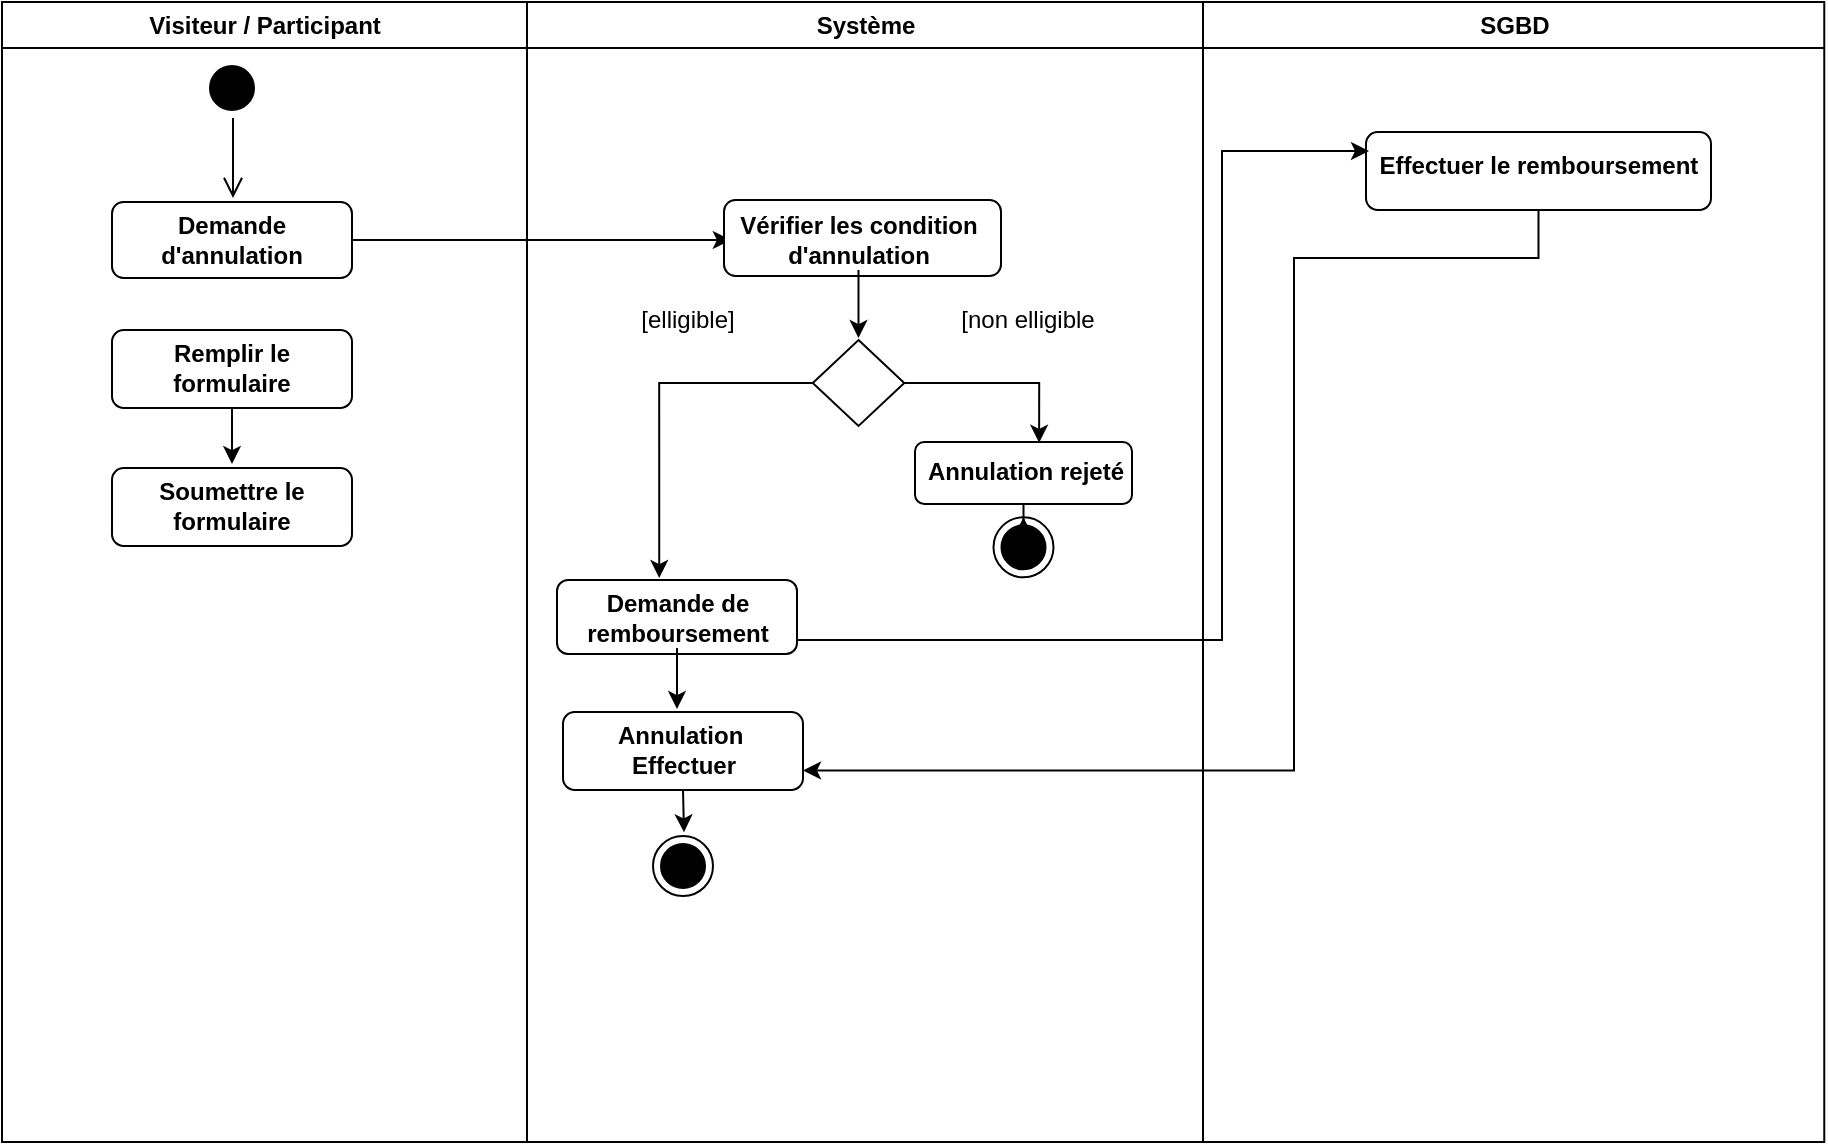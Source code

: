 <mxfile version="26.2.14">
  <diagram name="Page-1" id="e7e014a7-5840-1c2e-5031-d8a46d1fe8dd">
    <mxGraphModel dx="1039" dy="623" grid="0" gridSize="10" guides="1" tooltips="1" connect="1" arrows="1" fold="1" page="1" pageScale="1" pageWidth="1169" pageHeight="826" background="none" math="0" shadow="0">
      <root>
        <mxCell id="0" />
        <mxCell id="1" parent="0" />
        <mxCell id="LyZk9FM3aCZYYO_AvAmw-41" value="Visiteur / Participant" style="swimlane;whiteSpace=wrap;movable=1;resizable=1;rotatable=1;deletable=1;editable=1;locked=0;connectable=1;" vertex="1" parent="1">
          <mxGeometry x="135" y="58" width="262.5" height="570" as="geometry" />
        </mxCell>
        <mxCell id="LyZk9FM3aCZYYO_AvAmw-42" value="" style="ellipse;shape=startState;fillColor=#000000;strokeColor=#000000;" vertex="1" parent="LyZk9FM3aCZYYO_AvAmw-41">
          <mxGeometry x="100" y="28" width="30" height="30" as="geometry" />
        </mxCell>
        <mxCell id="LyZk9FM3aCZYYO_AvAmw-43" value="" style="edgeStyle=elbowEdgeStyle;elbow=horizontal;verticalAlign=bottom;endArrow=open;endSize=8;strokeColor=#000000;endFill=1;rounded=0" edge="1" parent="LyZk9FM3aCZYYO_AvAmw-41" source="LyZk9FM3aCZYYO_AvAmw-42">
          <mxGeometry x="100" y="40" as="geometry">
            <mxPoint x="115.5" y="98" as="targetPoint" />
          </mxGeometry>
        </mxCell>
        <mxCell id="LyZk9FM3aCZYYO_AvAmw-44" style="edgeStyle=orthogonalEdgeStyle;rounded=0;orthogonalLoop=1;jettySize=auto;html=1;" edge="1" parent="LyZk9FM3aCZYYO_AvAmw-41" source="LyZk9FM3aCZYYO_AvAmw-45">
          <mxGeometry relative="1" as="geometry">
            <mxPoint x="364.417" y="119" as="targetPoint" />
          </mxGeometry>
        </mxCell>
        <mxCell id="LyZk9FM3aCZYYO_AvAmw-45" value="" style="rounded=1;whiteSpace=wrap;html=1;" vertex="1" parent="LyZk9FM3aCZYYO_AvAmw-41">
          <mxGeometry x="55" y="100" width="120" height="38" as="geometry" />
        </mxCell>
        <mxCell id="LyZk9FM3aCZYYO_AvAmw-46" value="&lt;b&gt;Demande d&#39;annulation&lt;/b&gt;" style="text;html=1;align=center;verticalAlign=middle;whiteSpace=wrap;rounded=0;" vertex="1" parent="LyZk9FM3aCZYYO_AvAmw-41">
          <mxGeometry x="85" y="104" width="60" height="30" as="geometry" />
        </mxCell>
        <mxCell id="LyZk9FM3aCZYYO_AvAmw-47" style="edgeStyle=orthogonalEdgeStyle;rounded=0;orthogonalLoop=1;jettySize=auto;html=1;" edge="1" parent="LyZk9FM3aCZYYO_AvAmw-41" source="LyZk9FM3aCZYYO_AvAmw-48">
          <mxGeometry relative="1" as="geometry">
            <mxPoint x="115" y="231.005" as="targetPoint" />
          </mxGeometry>
        </mxCell>
        <mxCell id="LyZk9FM3aCZYYO_AvAmw-48" value="" style="rounded=1;whiteSpace=wrap;html=1;" vertex="1" parent="LyZk9FM3aCZYYO_AvAmw-41">
          <mxGeometry x="55" y="164" width="120" height="39" as="geometry" />
        </mxCell>
        <mxCell id="LyZk9FM3aCZYYO_AvAmw-49" value="&lt;b&gt;Remplir le formulaire&lt;/b&gt;" style="text;html=1;align=center;verticalAlign=middle;whiteSpace=wrap;rounded=0;" vertex="1" parent="LyZk9FM3aCZYYO_AvAmw-41">
          <mxGeometry x="76" y="168" width="78" height="30" as="geometry" />
        </mxCell>
        <mxCell id="LyZk9FM3aCZYYO_AvAmw-51" value="" style="rounded=1;whiteSpace=wrap;html=1;" vertex="1" parent="LyZk9FM3aCZYYO_AvAmw-41">
          <mxGeometry x="55" y="233" width="120" height="39" as="geometry" />
        </mxCell>
        <mxCell id="LyZk9FM3aCZYYO_AvAmw-52" value="&lt;b&gt;Soumettre le formulaire&lt;/b&gt;" style="text;html=1;align=center;verticalAlign=middle;whiteSpace=wrap;rounded=0;" vertex="1" parent="LyZk9FM3aCZYYO_AvAmw-41">
          <mxGeometry x="76" y="237" width="78" height="30" as="geometry" />
        </mxCell>
        <mxCell id="LyZk9FM3aCZYYO_AvAmw-53" value="Système" style="swimlane;whiteSpace=wrap;movable=1;resizable=1;rotatable=1;deletable=1;editable=1;locked=0;connectable=1;" vertex="1" parent="1">
          <mxGeometry x="397.5" y="58" width="338" height="570" as="geometry" />
        </mxCell>
        <mxCell id="LyZk9FM3aCZYYO_AvAmw-56" value="" style="rounded=1;whiteSpace=wrap;html=1;" vertex="1" parent="LyZk9FM3aCZYYO_AvAmw-53">
          <mxGeometry x="98.5" y="99" width="138.5" height="38" as="geometry" />
        </mxCell>
        <mxCell id="LyZk9FM3aCZYYO_AvAmw-57" style="edgeStyle=orthogonalEdgeStyle;rounded=0;orthogonalLoop=1;jettySize=auto;html=1;" edge="1" parent="LyZk9FM3aCZYYO_AvAmw-53" source="LyZk9FM3aCZYYO_AvAmw-58">
          <mxGeometry relative="1" as="geometry">
            <mxPoint x="165.75" y="168.005" as="targetPoint" />
          </mxGeometry>
        </mxCell>
        <mxCell id="LyZk9FM3aCZYYO_AvAmw-58" value="&lt;b&gt;Vérifier les condition d&#39;annulation&lt;/b&gt;" style="text;html=1;align=center;verticalAlign=middle;whiteSpace=wrap;rounded=0;" vertex="1" parent="LyZk9FM3aCZYYO_AvAmw-53">
          <mxGeometry x="103.5" y="104" width="124.5" height="30" as="geometry" />
        </mxCell>
        <mxCell id="LyZk9FM3aCZYYO_AvAmw-59" style="edgeStyle=orthogonalEdgeStyle;rounded=0;orthogonalLoop=1;jettySize=auto;html=1;entryX=0.426;entryY=-0.027;entryDx=0;entryDy=0;entryPerimeter=0;" edge="1" parent="LyZk9FM3aCZYYO_AvAmw-53" source="LyZk9FM3aCZYYO_AvAmw-60" target="LyZk9FM3aCZYYO_AvAmw-67">
          <mxGeometry relative="1" as="geometry">
            <mxPoint x="71.083" y="219.672" as="targetPoint" />
          </mxGeometry>
        </mxCell>
        <mxCell id="LyZk9FM3aCZYYO_AvAmw-60" value="" style="rhombus;whiteSpace=wrap;html=1;" vertex="1" parent="LyZk9FM3aCZYYO_AvAmw-53">
          <mxGeometry x="142.88" y="169" width="45.75" height="43" as="geometry" />
        </mxCell>
        <mxCell id="LyZk9FM3aCZYYO_AvAmw-61" value="" style="rounded=1;whiteSpace=wrap;html=1;" vertex="1" parent="LyZk9FM3aCZYYO_AvAmw-53">
          <mxGeometry x="194" y="220" width="108.5" height="31" as="geometry" />
        </mxCell>
        <mxCell id="LyZk9FM3aCZYYO_AvAmw-62" style="edgeStyle=orthogonalEdgeStyle;rounded=0;orthogonalLoop=1;jettySize=auto;html=1;entryX=0.572;entryY=0.013;entryDx=0;entryDy=0;entryPerimeter=0;" edge="1" parent="LyZk9FM3aCZYYO_AvAmw-53" source="LyZk9FM3aCZYYO_AvAmw-60" target="LyZk9FM3aCZYYO_AvAmw-61">
          <mxGeometry relative="1" as="geometry" />
        </mxCell>
        <mxCell id="LyZk9FM3aCZYYO_AvAmw-64" value="&lt;b&gt;Annulation rejeté&lt;/b&gt;" style="text;html=1;align=center;verticalAlign=middle;whiteSpace=wrap;rounded=0;" vertex="1" parent="LyZk9FM3aCZYYO_AvAmw-53">
          <mxGeometry x="194" y="219.5" width="110" height="30" as="geometry" />
        </mxCell>
        <mxCell id="LyZk9FM3aCZYYO_AvAmw-65" value="[elligible]" style="text;html=1;align=center;verticalAlign=middle;whiteSpace=wrap;rounded=0;" vertex="1" parent="LyZk9FM3aCZYYO_AvAmw-53">
          <mxGeometry x="18" y="144" width="124" height="30" as="geometry" />
        </mxCell>
        <mxCell id="LyZk9FM3aCZYYO_AvAmw-66" value="[non elligible" style="text;html=1;align=center;verticalAlign=middle;whiteSpace=wrap;rounded=0;" vertex="1" parent="LyZk9FM3aCZYYO_AvAmw-53">
          <mxGeometry x="188.63" y="144" width="124" height="30" as="geometry" />
        </mxCell>
        <mxCell id="LyZk9FM3aCZYYO_AvAmw-67" value="" style="rounded=1;whiteSpace=wrap;html=1;" vertex="1" parent="LyZk9FM3aCZYYO_AvAmw-53">
          <mxGeometry x="15" y="289" width="120" height="37" as="geometry" />
        </mxCell>
        <mxCell id="LyZk9FM3aCZYYO_AvAmw-107" style="edgeStyle=orthogonalEdgeStyle;rounded=0;orthogonalLoop=1;jettySize=auto;html=1;" edge="1" parent="LyZk9FM3aCZYYO_AvAmw-53" source="LyZk9FM3aCZYYO_AvAmw-68">
          <mxGeometry relative="1" as="geometry">
            <mxPoint x="75" y="353.505" as="targetPoint" />
          </mxGeometry>
        </mxCell>
        <mxCell id="LyZk9FM3aCZYYO_AvAmw-68" value="&lt;b&gt;Demande de remboursement&lt;/b&gt;" style="text;html=1;align=center;verticalAlign=middle;whiteSpace=wrap;rounded=0;" vertex="1" parent="LyZk9FM3aCZYYO_AvAmw-53">
          <mxGeometry x="20" y="293" width="110" height="30" as="geometry" />
        </mxCell>
        <mxCell id="LyZk9FM3aCZYYO_AvAmw-109" style="edgeStyle=orthogonalEdgeStyle;rounded=0;orthogonalLoop=1;jettySize=auto;html=1;exitX=0.5;exitY=1;exitDx=0;exitDy=0;" edge="1" parent="LyZk9FM3aCZYYO_AvAmw-53" source="LyZk9FM3aCZYYO_AvAmw-106">
          <mxGeometry relative="1" as="geometry">
            <mxPoint x="78.5" y="415.172" as="targetPoint" />
          </mxGeometry>
        </mxCell>
        <mxCell id="LyZk9FM3aCZYYO_AvAmw-106" value="" style="rounded=1;whiteSpace=wrap;html=1;" vertex="1" parent="LyZk9FM3aCZYYO_AvAmw-53">
          <mxGeometry x="18" y="355" width="120" height="39" as="geometry" />
        </mxCell>
        <mxCell id="LyZk9FM3aCZYYO_AvAmw-108" value="&lt;b&gt;Annulation&amp;nbsp;&lt;/b&gt;&lt;div&gt;&lt;b&gt;Effectuer&lt;/b&gt;&lt;/div&gt;" style="text;html=1;align=center;verticalAlign=middle;whiteSpace=wrap;rounded=0;" vertex="1" parent="LyZk9FM3aCZYYO_AvAmw-53">
          <mxGeometry x="23" y="359" width="110" height="30" as="geometry" />
        </mxCell>
        <mxCell id="LyZk9FM3aCZYYO_AvAmw-110" value="" style="ellipse;html=1;shape=endState;fillColor=#000000;strokeColor=#000000;" vertex="1" parent="LyZk9FM3aCZYYO_AvAmw-53">
          <mxGeometry x="63" y="417" width="30" height="30" as="geometry" />
        </mxCell>
        <mxCell id="LyZk9FM3aCZYYO_AvAmw-89" value="SGBD" style="swimlane;whiteSpace=wrap;movable=1;resizable=1;rotatable=1;deletable=1;editable=1;locked=0;connectable=1;" vertex="1" parent="1">
          <mxGeometry x="735.5" y="58" width="310.63" height="570" as="geometry" />
        </mxCell>
        <mxCell id="LyZk9FM3aCZYYO_AvAmw-91" value="" style="rounded=1;whiteSpace=wrap;html=1;" vertex="1" parent="LyZk9FM3aCZYYO_AvAmw-89">
          <mxGeometry x="81.5" y="65" width="172.5" height="39" as="geometry" />
        </mxCell>
        <mxCell id="LyZk9FM3aCZYYO_AvAmw-92" value="&lt;b&gt;Effectuer le remboursement&lt;/b&gt;" style="text;html=1;align=center;verticalAlign=middle;whiteSpace=wrap;rounded=0;" vertex="1" parent="LyZk9FM3aCZYYO_AvAmw-89">
          <mxGeometry x="83" y="67" width="168.5" height="30" as="geometry" />
        </mxCell>
        <mxCell id="LyZk9FM3aCZYYO_AvAmw-103" style="edgeStyle=orthogonalEdgeStyle;rounded=0;orthogonalLoop=1;jettySize=auto;html=1;entryX=0;entryY=0.25;entryDx=0;entryDy=0;" edge="1" parent="1" source="LyZk9FM3aCZYYO_AvAmw-67" target="LyZk9FM3aCZYYO_AvAmw-92">
          <mxGeometry relative="1" as="geometry">
            <Array as="points">
              <mxPoint x="745" y="377" />
              <mxPoint x="745" y="133" />
            </Array>
          </mxGeometry>
        </mxCell>
        <mxCell id="LyZk9FM3aCZYYO_AvAmw-111" style="edgeStyle=orthogonalEdgeStyle;rounded=0;orthogonalLoop=1;jettySize=auto;html=1;entryX=1;entryY=0.75;entryDx=0;entryDy=0;" edge="1" parent="1" source="LyZk9FM3aCZYYO_AvAmw-91" target="LyZk9FM3aCZYYO_AvAmw-106">
          <mxGeometry relative="1" as="geometry">
            <Array as="points">
              <mxPoint x="903" y="186" />
              <mxPoint x="781" y="186" />
              <mxPoint x="781" y="442" />
            </Array>
          </mxGeometry>
        </mxCell>
        <mxCell id="LyZk9FM3aCZYYO_AvAmw-113" value="" style="ellipse;html=1;shape=endState;fillColor=#000000;strokeColor=#000000;" vertex="1" parent="1">
          <mxGeometry x="630.75" y="315.672" width="30" height="30" as="geometry" />
        </mxCell>
        <mxCell id="LyZk9FM3aCZYYO_AvAmw-112" style="edgeStyle=orthogonalEdgeStyle;rounded=0;orthogonalLoop=1;jettySize=auto;html=1;" edge="1" parent="1" source="LyZk9FM3aCZYYO_AvAmw-61" target="LyZk9FM3aCZYYO_AvAmw-113">
          <mxGeometry relative="1" as="geometry">
            <mxPoint x="645.75" y="330.672" as="targetPoint" />
          </mxGeometry>
        </mxCell>
      </root>
    </mxGraphModel>
  </diagram>
</mxfile>
